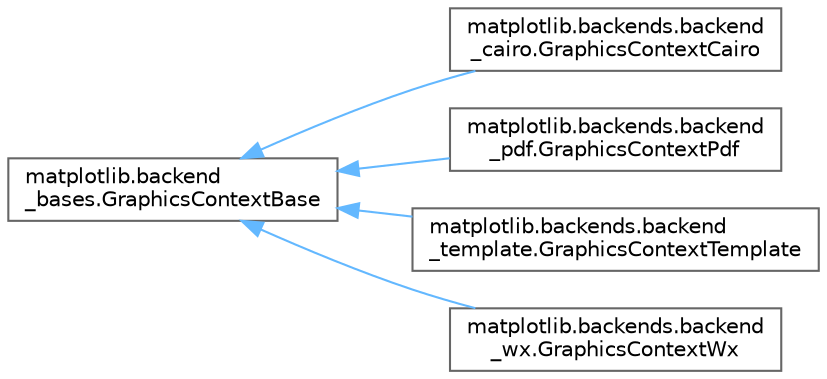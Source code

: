 digraph "Graphical Class Hierarchy"
{
 // LATEX_PDF_SIZE
  bgcolor="transparent";
  edge [fontname=Helvetica,fontsize=10,labelfontname=Helvetica,labelfontsize=10];
  node [fontname=Helvetica,fontsize=10,shape=box,height=0.2,width=0.4];
  rankdir="LR";
  Node0 [id="Node000000",label="matplotlib.backend\l_bases.GraphicsContextBase",height=0.2,width=0.4,color="grey40", fillcolor="white", style="filled",URL="$d5/da6/classmatplotlib_1_1backend__bases_1_1GraphicsContextBase.html",tooltip=" "];
  Node0 -> Node1 [id="edge3614_Node000000_Node000001",dir="back",color="steelblue1",style="solid",tooltip=" "];
  Node1 [id="Node000001",label="matplotlib.backends.backend\l_cairo.GraphicsContextCairo",height=0.2,width=0.4,color="grey40", fillcolor="white", style="filled",URL="$de/d88/classmatplotlib_1_1backends_1_1backend__cairo_1_1GraphicsContextCairo.html",tooltip=" "];
  Node0 -> Node2 [id="edge3615_Node000000_Node000002",dir="back",color="steelblue1",style="solid",tooltip=" "];
  Node2 [id="Node000002",label="matplotlib.backends.backend\l_pdf.GraphicsContextPdf",height=0.2,width=0.4,color="grey40", fillcolor="white", style="filled",URL="$d0/d4e/classmatplotlib_1_1backends_1_1backend__pdf_1_1GraphicsContextPdf.html",tooltip=" "];
  Node0 -> Node3 [id="edge3616_Node000000_Node000003",dir="back",color="steelblue1",style="solid",tooltip=" "];
  Node3 [id="Node000003",label="matplotlib.backends.backend\l_template.GraphicsContextTemplate",height=0.2,width=0.4,color="grey40", fillcolor="white", style="filled",URL="$d6/d50/classmatplotlib_1_1backends_1_1backend__template_1_1GraphicsContextTemplate.html",tooltip=" "];
  Node0 -> Node4 [id="edge3617_Node000000_Node000004",dir="back",color="steelblue1",style="solid",tooltip=" "];
  Node4 [id="Node000004",label="matplotlib.backends.backend\l_wx.GraphicsContextWx",height=0.2,width=0.4,color="grey40", fillcolor="white", style="filled",URL="$df/d95/classmatplotlib_1_1backends_1_1backend__wx_1_1GraphicsContextWx.html",tooltip=" "];
}

